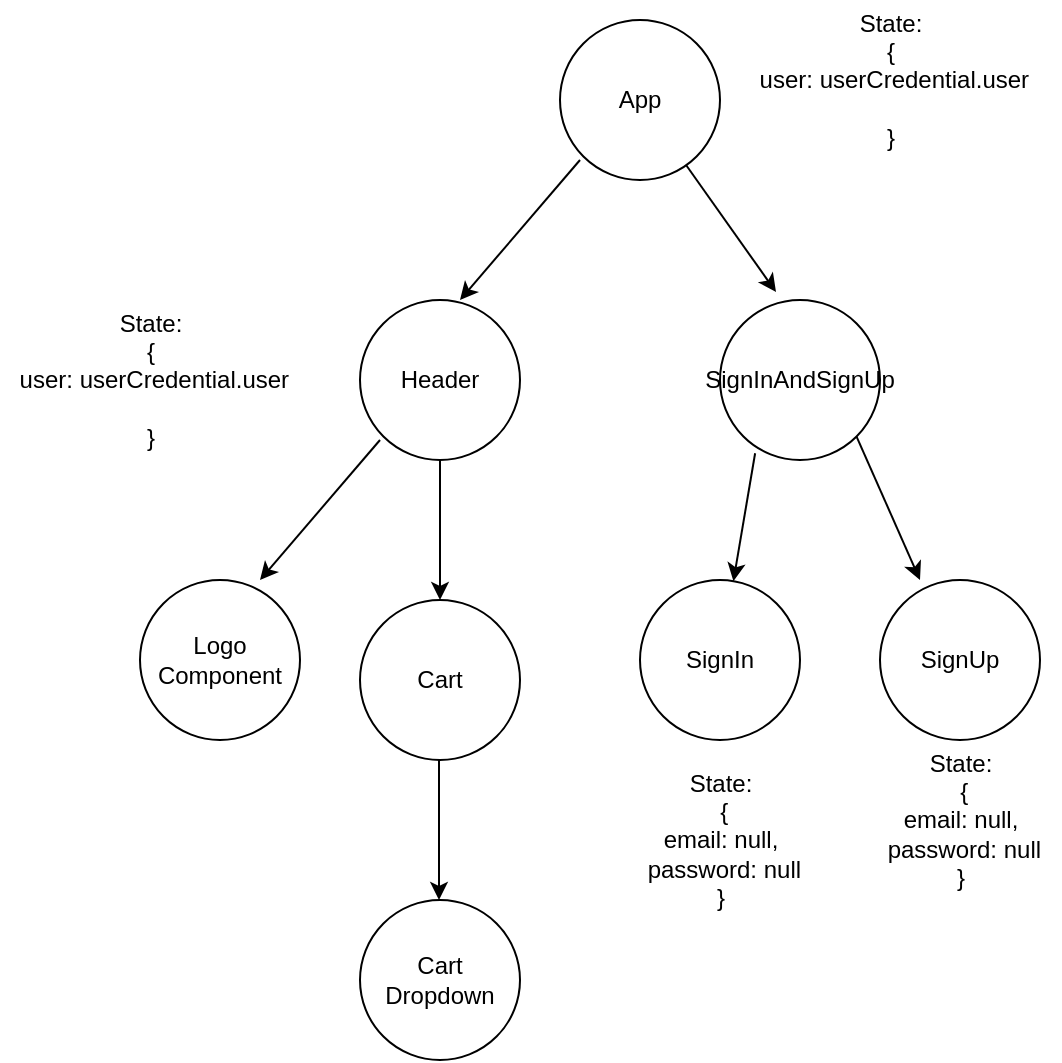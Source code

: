 <mxfile version="14.6.7" type="device"><diagram id="YLoKhDJmu74760TcBj7O" name="Page-1"><mxGraphModel dx="717" dy="723" grid="1" gridSize="10" guides="1" tooltips="1" connect="1" arrows="1" fold="1" page="1" pageScale="1" pageWidth="850" pageHeight="1100" math="0" shadow="0"><root><mxCell id="0"/><mxCell id="1" parent="0"/><mxCell id="WQJ-3a2BNmZFZ4e4WHFN-2" value="App" style="ellipse;whiteSpace=wrap;html=1;aspect=fixed;" vertex="1" parent="1"><mxGeometry x="460" y="20" width="80" height="80" as="geometry"/></mxCell><mxCell id="WQJ-3a2BNmZFZ4e4WHFN-3" value="" style="endArrow=classic;html=1;" edge="1" parent="1"><mxGeometry width="50" height="50" relative="1" as="geometry"><mxPoint x="470" y="90" as="sourcePoint"/><mxPoint x="410" y="160" as="targetPoint"/></mxGeometry></mxCell><mxCell id="WQJ-3a2BNmZFZ4e4WHFN-4" value="Header" style="ellipse;whiteSpace=wrap;html=1;aspect=fixed;" vertex="1" parent="1"><mxGeometry x="360" y="160" width="80" height="80" as="geometry"/></mxCell><mxCell id="WQJ-3a2BNmZFZ4e4WHFN-6" value="" style="endArrow=classic;html=1;" edge="1" parent="1"><mxGeometry width="50" height="50" relative="1" as="geometry"><mxPoint x="370" y="230" as="sourcePoint"/><mxPoint x="310" y="300" as="targetPoint"/></mxGeometry></mxCell><mxCell id="WQJ-3a2BNmZFZ4e4WHFN-7" value="Logo Component" style="ellipse;whiteSpace=wrap;html=1;aspect=fixed;" vertex="1" parent="1"><mxGeometry x="250" y="300" width="80" height="80" as="geometry"/></mxCell><mxCell id="WQJ-3a2BNmZFZ4e4WHFN-8" value="Cart" style="ellipse;whiteSpace=wrap;html=1;aspect=fixed;" vertex="1" parent="1"><mxGeometry x="360" y="310" width="80" height="80" as="geometry"/></mxCell><mxCell id="WQJ-3a2BNmZFZ4e4WHFN-9" value="" style="endArrow=classic;html=1;entryX=0.5;entryY=0;entryDx=0;entryDy=0;" edge="1" parent="1" target="WQJ-3a2BNmZFZ4e4WHFN-8"><mxGeometry width="50" height="50" relative="1" as="geometry"><mxPoint x="400" y="240" as="sourcePoint"/><mxPoint x="340" y="310" as="targetPoint"/></mxGeometry></mxCell><mxCell id="WQJ-3a2BNmZFZ4e4WHFN-10" value="Cart Dropdown" style="ellipse;whiteSpace=wrap;html=1;aspect=fixed;" vertex="1" parent="1"><mxGeometry x="360" y="460" width="80" height="80" as="geometry"/></mxCell><mxCell id="WQJ-3a2BNmZFZ4e4WHFN-11" value="" style="endArrow=classic;html=1;entryX=0.5;entryY=0;entryDx=0;entryDy=0;" edge="1" parent="1"><mxGeometry width="50" height="50" relative="1" as="geometry"><mxPoint x="399.5" y="390" as="sourcePoint"/><mxPoint x="399.5" y="460" as="targetPoint"/></mxGeometry></mxCell><mxCell id="WQJ-3a2BNmZFZ4e4WHFN-12" value="SignInAndSignUp" style="ellipse;whiteSpace=wrap;html=1;aspect=fixed;" vertex="1" parent="1"><mxGeometry x="540" y="160" width="80" height="80" as="geometry"/></mxCell><mxCell id="WQJ-3a2BNmZFZ4e4WHFN-13" value="" style="endArrow=classic;html=1;entryX=0.35;entryY=-0.05;entryDx=0;entryDy=0;entryPerimeter=0;" edge="1" parent="1" source="WQJ-3a2BNmZFZ4e4WHFN-2" target="WQJ-3a2BNmZFZ4e4WHFN-12"><mxGeometry width="50" height="50" relative="1" as="geometry"><mxPoint x="480" y="100" as="sourcePoint"/><mxPoint x="420" y="170" as="targetPoint"/><Array as="points"/></mxGeometry></mxCell><mxCell id="WQJ-3a2BNmZFZ4e4WHFN-14" value="SignIn" style="ellipse;whiteSpace=wrap;html=1;aspect=fixed;" vertex="1" parent="1"><mxGeometry x="500" y="300" width="80" height="80" as="geometry"/></mxCell><mxCell id="WQJ-3a2BNmZFZ4e4WHFN-15" value="" style="endArrow=classic;html=1;" edge="1" parent="1" target="WQJ-3a2BNmZFZ4e4WHFN-14"><mxGeometry width="50" height="50" relative="1" as="geometry"><mxPoint x="557.561" y="236.641" as="sourcePoint"/><mxPoint x="602.44" y="300" as="targetPoint"/><Array as="points"/></mxGeometry></mxCell><mxCell id="WQJ-3a2BNmZFZ4e4WHFN-16" value="SignUp" style="ellipse;whiteSpace=wrap;html=1;aspect=fixed;" vertex="1" parent="1"><mxGeometry x="620" y="300" width="80" height="80" as="geometry"/></mxCell><mxCell id="WQJ-3a2BNmZFZ4e4WHFN-19" value="" style="endArrow=classic;html=1;exitX=1;exitY=1;exitDx=0;exitDy=0;entryX=0.25;entryY=0;entryDx=0;entryDy=0;entryPerimeter=0;" edge="1" parent="1" source="WQJ-3a2BNmZFZ4e4WHFN-12" target="WQJ-3a2BNmZFZ4e4WHFN-16"><mxGeometry width="50" height="50" relative="1" as="geometry"><mxPoint x="420" y="280" as="sourcePoint"/><mxPoint x="470" y="230" as="targetPoint"/></mxGeometry></mxCell><mxCell id="WQJ-3a2BNmZFZ4e4WHFN-21" value="State:&lt;br&gt;{&lt;br&gt;&amp;nbsp;user: userCredential.user&lt;br&gt;&lt;br&gt;}" style="text;html=1;align=center;verticalAlign=middle;resizable=0;points=[];autosize=1;strokeColor=none;" vertex="1" parent="1"><mxGeometry x="550" y="10" width="150" height="80" as="geometry"/></mxCell><mxCell id="WQJ-3a2BNmZFZ4e4WHFN-22" value="State:&lt;br&gt;&amp;nbsp;{&lt;br&gt;email: null,&lt;br&gt;&amp;nbsp;password: null&lt;br&gt;}" style="text;html=1;align=center;verticalAlign=middle;resizable=0;points=[];autosize=1;strokeColor=none;" vertex="1" parent="1"><mxGeometry x="610" y="380" width="100" height="80" as="geometry"/></mxCell><mxCell id="WQJ-3a2BNmZFZ4e4WHFN-24" value="State:&lt;br&gt;&amp;nbsp;{&lt;br&gt;email: null,&lt;br&gt;&amp;nbsp;password: null&lt;br&gt;}" style="text;html=1;align=center;verticalAlign=middle;resizable=0;points=[];autosize=1;strokeColor=none;" vertex="1" parent="1"><mxGeometry x="490" y="390" width="100" height="80" as="geometry"/></mxCell><mxCell id="WQJ-3a2BNmZFZ4e4WHFN-25" value="State:&lt;br&gt;{&lt;br&gt;&amp;nbsp;user: userCredential.user&lt;br&gt;&lt;br&gt;}" style="text;html=1;align=center;verticalAlign=middle;resizable=0;points=[];autosize=1;strokeColor=none;" vertex="1" parent="1"><mxGeometry x="180" y="160" width="150" height="80" as="geometry"/></mxCell></root></mxGraphModel></diagram></mxfile>